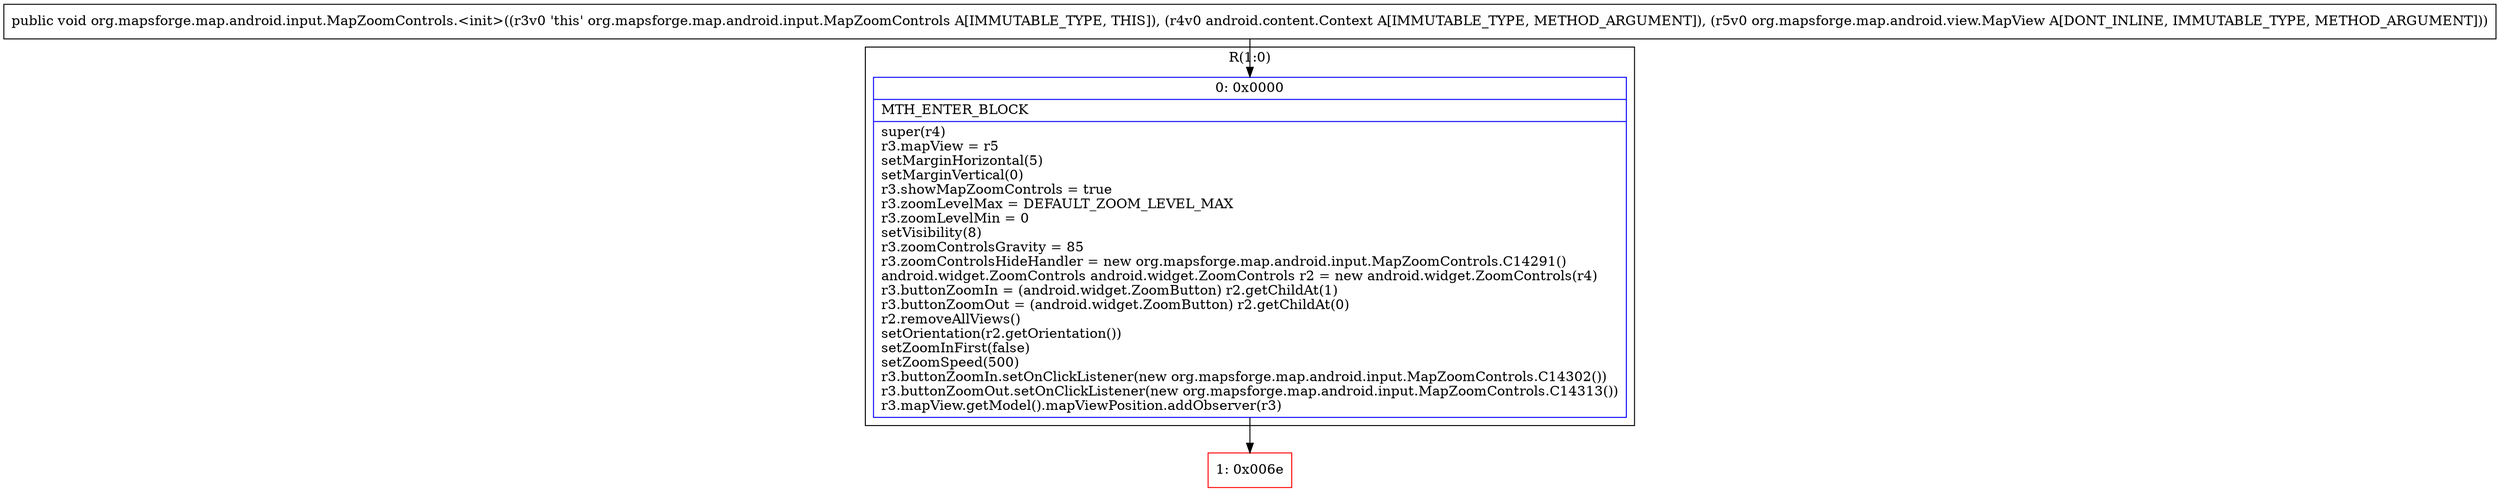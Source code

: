digraph "CFG fororg.mapsforge.map.android.input.MapZoomControls.\<init\>(Landroid\/content\/Context;Lorg\/mapsforge\/map\/android\/view\/MapView;)V" {
subgraph cluster_Region_648728820 {
label = "R(1:0)";
node [shape=record,color=blue];
Node_0 [shape=record,label="{0\:\ 0x0000|MTH_ENTER_BLOCK\l|super(r4)\lr3.mapView = r5\lsetMarginHorizontal(5)\lsetMarginVertical(0)\lr3.showMapZoomControls = true\lr3.zoomLevelMax = DEFAULT_ZOOM_LEVEL_MAX\lr3.zoomLevelMin = 0\lsetVisibility(8)\lr3.zoomControlsGravity = 85\lr3.zoomControlsHideHandler = new org.mapsforge.map.android.input.MapZoomControls.C14291()\landroid.widget.ZoomControls android.widget.ZoomControls r2 = new android.widget.ZoomControls(r4)\lr3.buttonZoomIn = (android.widget.ZoomButton) r2.getChildAt(1)\lr3.buttonZoomOut = (android.widget.ZoomButton) r2.getChildAt(0)\lr2.removeAllViews()\lsetOrientation(r2.getOrientation())\lsetZoomInFirst(false)\lsetZoomSpeed(500)\lr3.buttonZoomIn.setOnClickListener(new org.mapsforge.map.android.input.MapZoomControls.C14302())\lr3.buttonZoomOut.setOnClickListener(new org.mapsforge.map.android.input.MapZoomControls.C14313())\lr3.mapView.getModel().mapViewPosition.addObserver(r3)\l}"];
}
Node_1 [shape=record,color=red,label="{1\:\ 0x006e}"];
MethodNode[shape=record,label="{public void org.mapsforge.map.android.input.MapZoomControls.\<init\>((r3v0 'this' org.mapsforge.map.android.input.MapZoomControls A[IMMUTABLE_TYPE, THIS]), (r4v0 android.content.Context A[IMMUTABLE_TYPE, METHOD_ARGUMENT]), (r5v0 org.mapsforge.map.android.view.MapView A[DONT_INLINE, IMMUTABLE_TYPE, METHOD_ARGUMENT])) }"];
MethodNode -> Node_0;
Node_0 -> Node_1;
}


